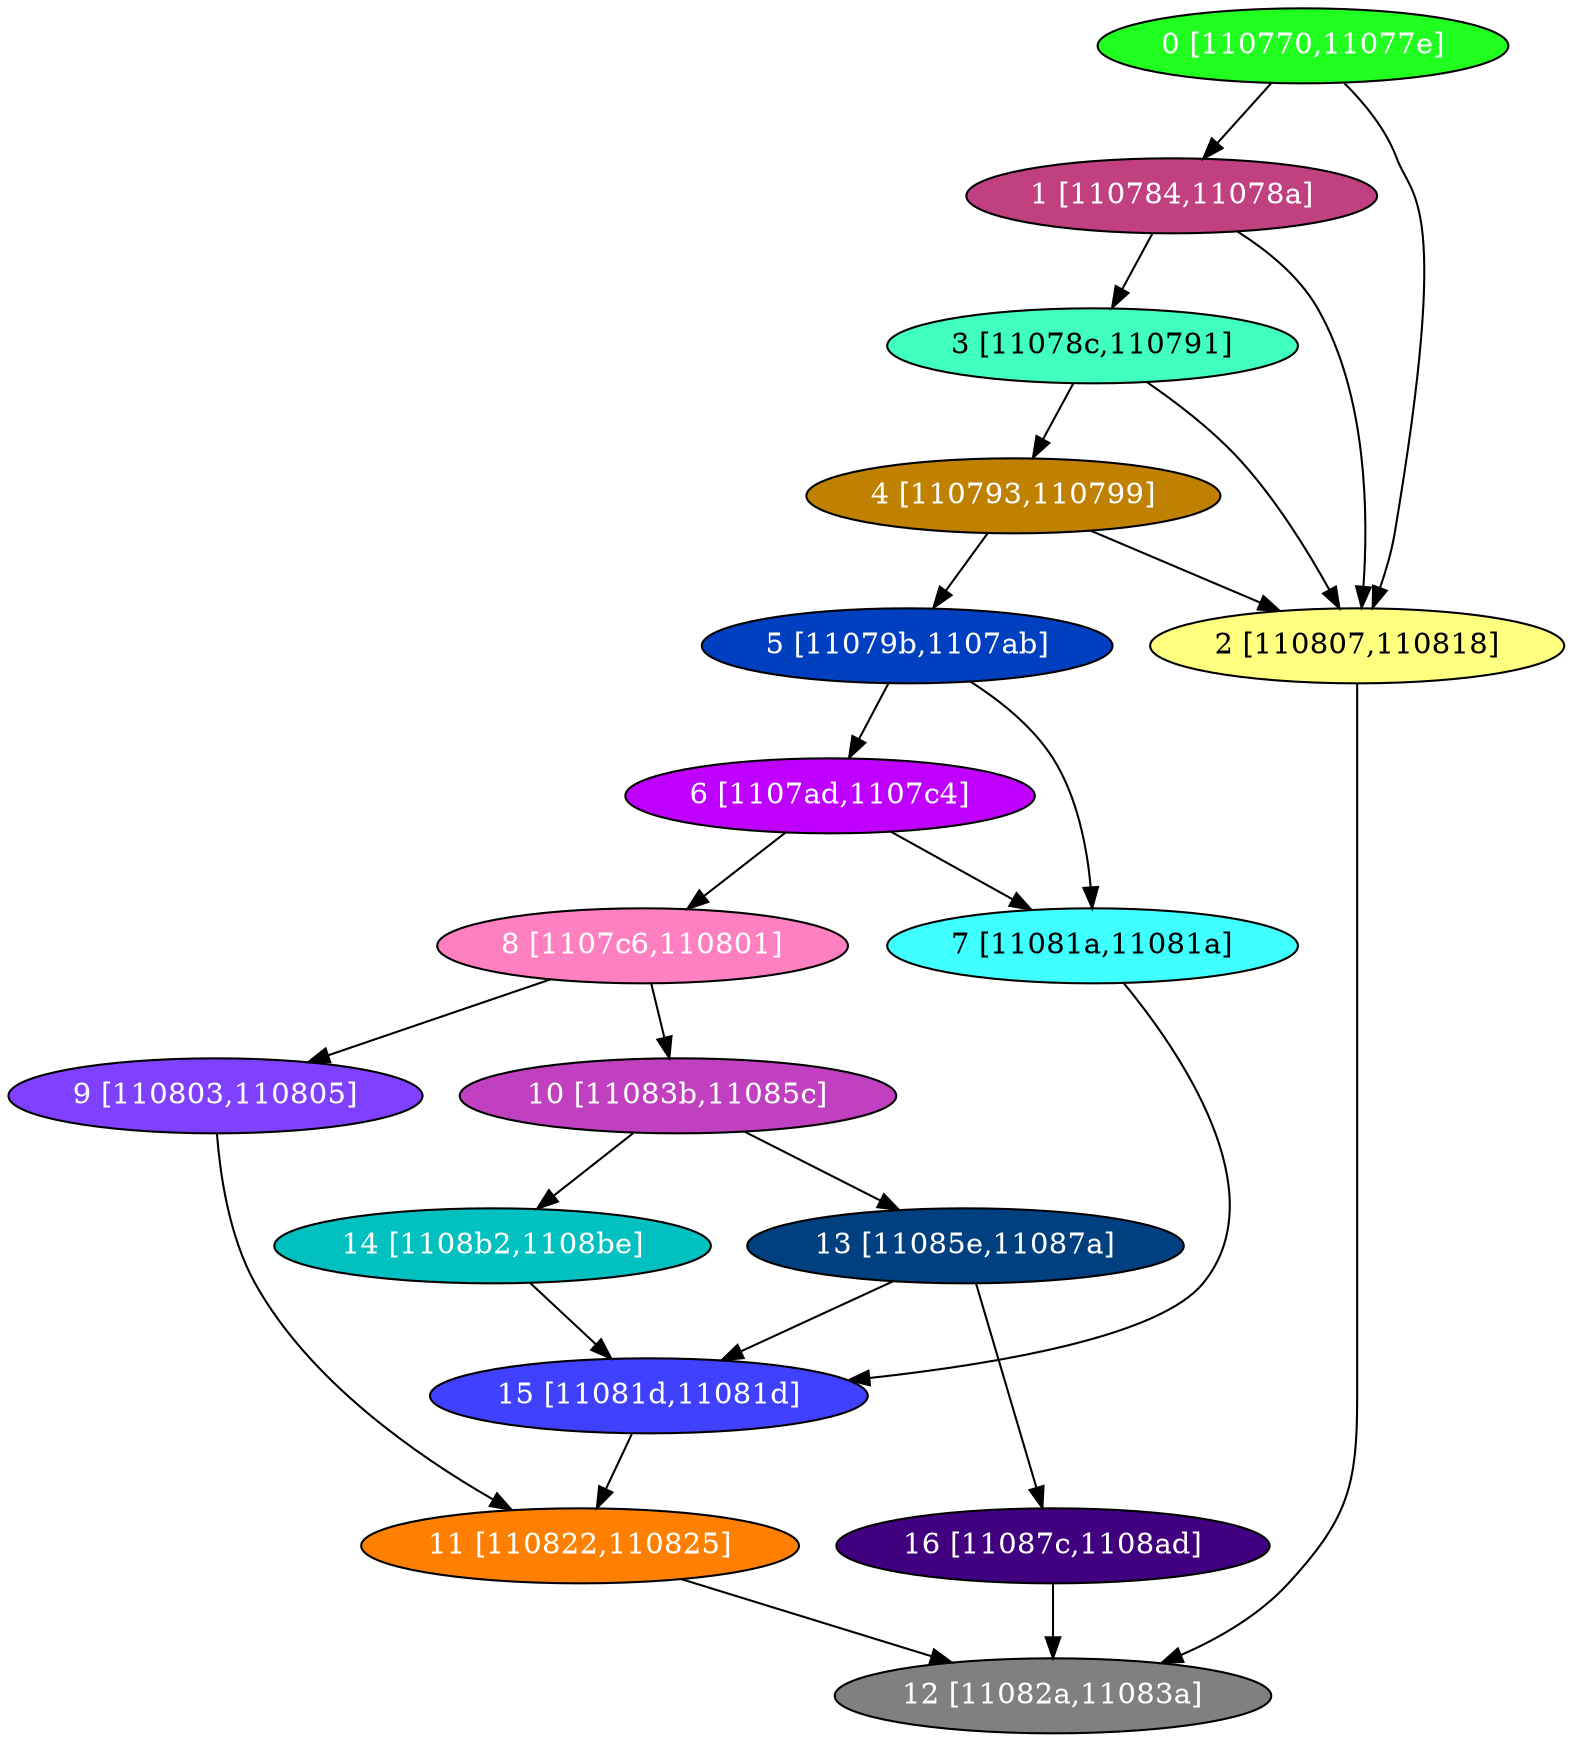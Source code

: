 diGraph libnss3{
	libnss3_0  [style=filled fillcolor="#20FF20" fontcolor="#ffffff" shape=oval label="0 [110770,11077e]"]
	libnss3_1  [style=filled fillcolor="#C04080" fontcolor="#ffffff" shape=oval label="1 [110784,11078a]"]
	libnss3_2  [style=filled fillcolor="#FFFF80" fontcolor="#000000" shape=oval label="2 [110807,110818]"]
	libnss3_3  [style=filled fillcolor="#40FFC0" fontcolor="#000000" shape=oval label="3 [11078c,110791]"]
	libnss3_4  [style=filled fillcolor="#C08000" fontcolor="#ffffff" shape=oval label="4 [110793,110799]"]
	libnss3_5  [style=filled fillcolor="#0040C0" fontcolor="#ffffff" shape=oval label="5 [11079b,1107ab]"]
	libnss3_6  [style=filled fillcolor="#C000FF" fontcolor="#ffffff" shape=oval label="6 [1107ad,1107c4]"]
	libnss3_7  [style=filled fillcolor="#40FFFF" fontcolor="#000000" shape=oval label="7 [11081a,11081a]"]
	libnss3_8  [style=filled fillcolor="#FF80C0" fontcolor="#ffffff" shape=oval label="8 [1107c6,110801]"]
	libnss3_9  [style=filled fillcolor="#8040FF" fontcolor="#ffffff" shape=oval label="9 [110803,110805]"]
	libnss3_a  [style=filled fillcolor="#C040C0" fontcolor="#ffffff" shape=oval label="10 [11083b,11085c]"]
	libnss3_b  [style=filled fillcolor="#FF8000" fontcolor="#ffffff" shape=oval label="11 [110822,110825]"]
	libnss3_c  [style=filled fillcolor="#808080" fontcolor="#ffffff" shape=oval label="12 [11082a,11083a]"]
	libnss3_d  [style=filled fillcolor="#004080" fontcolor="#ffffff" shape=oval label="13 [11085e,11087a]"]
	libnss3_e  [style=filled fillcolor="#00C0C0" fontcolor="#ffffff" shape=oval label="14 [1108b2,1108be]"]
	libnss3_f  [style=filled fillcolor="#4040FF" fontcolor="#ffffff" shape=oval label="15 [11081d,11081d]"]
	libnss3_10  [style=filled fillcolor="#400080" fontcolor="#ffffff" shape=oval label="16 [11087c,1108ad]"]

	libnss3_0 -> libnss3_1
	libnss3_0 -> libnss3_2
	libnss3_1 -> libnss3_2
	libnss3_1 -> libnss3_3
	libnss3_2 -> libnss3_c
	libnss3_3 -> libnss3_2
	libnss3_3 -> libnss3_4
	libnss3_4 -> libnss3_2
	libnss3_4 -> libnss3_5
	libnss3_5 -> libnss3_6
	libnss3_5 -> libnss3_7
	libnss3_6 -> libnss3_7
	libnss3_6 -> libnss3_8
	libnss3_7 -> libnss3_f
	libnss3_8 -> libnss3_9
	libnss3_8 -> libnss3_a
	libnss3_9 -> libnss3_b
	libnss3_a -> libnss3_d
	libnss3_a -> libnss3_e
	libnss3_b -> libnss3_c
	libnss3_d -> libnss3_f
	libnss3_d -> libnss3_10
	libnss3_e -> libnss3_f
	libnss3_f -> libnss3_b
	libnss3_10 -> libnss3_c
}